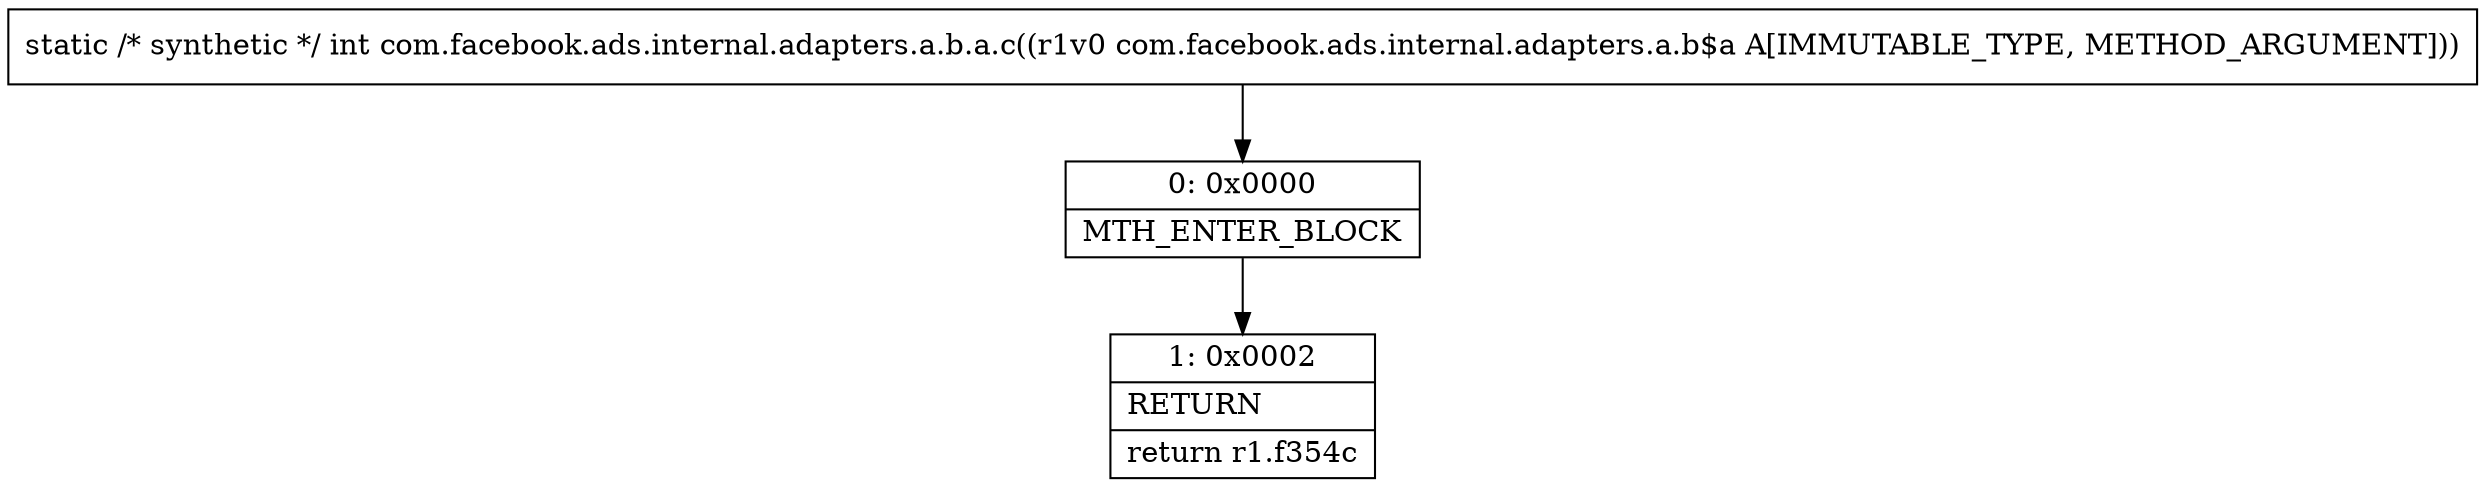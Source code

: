 digraph "CFG forcom.facebook.ads.internal.adapters.a.b.a.c(Lcom\/facebook\/ads\/internal\/adapters\/a\/b$a;)I" {
Node_0 [shape=record,label="{0\:\ 0x0000|MTH_ENTER_BLOCK\l}"];
Node_1 [shape=record,label="{1\:\ 0x0002|RETURN\l|return r1.f354c\l}"];
MethodNode[shape=record,label="{static \/* synthetic *\/ int com.facebook.ads.internal.adapters.a.b.a.c((r1v0 com.facebook.ads.internal.adapters.a.b$a A[IMMUTABLE_TYPE, METHOD_ARGUMENT])) }"];
MethodNode -> Node_0;
Node_0 -> Node_1;
}

